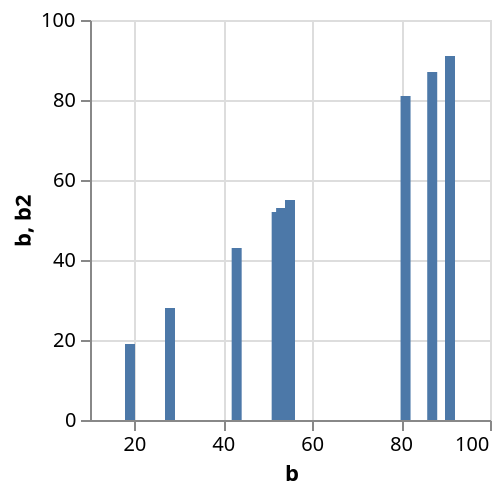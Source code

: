 {
  "$schema": "https://vega.github.io/schema/vega-lite/v5.json",
  "data": {
    "values": [
      { "b": 28, "b2": 0}, { "b": 55, "b2": 0}, { "b": 43, "b2": 0},
      { "b": 91, "b2": 0}, { "b": 81, "b2": 0}, { "b": 53, "b2": 0},
      { "b": 19, "b2": 0}, { "b": 87, "b2": 0}, { "b": 52, "b2": 0}
    ]
  },
  "mark": {"type": "bar"},
  "encoding": {
    "x": {"field": "b", "type": "quantitative"},
    "y": {"field": "b", "type": "quantitative"},
    "y2": {"field": "b2"}
  }
}
